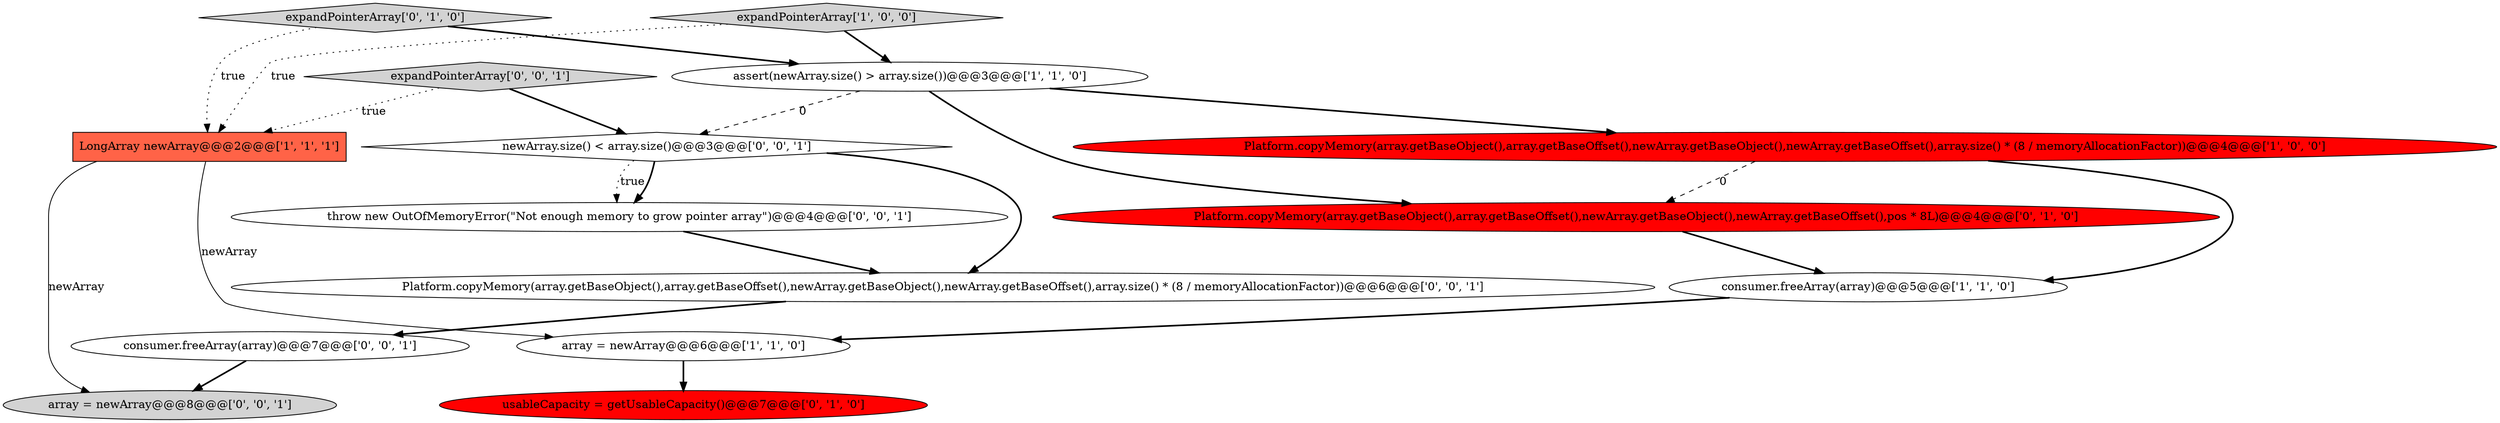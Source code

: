 digraph {
14 [style = filled, label = "array = newArray@@@8@@@['0', '0', '1']", fillcolor = lightgray, shape = ellipse image = "AAA0AAABBB3BBB"];
9 [style = filled, label = "newArray.size() < array.size()@@@3@@@['0', '0', '1']", fillcolor = white, shape = diamond image = "AAA0AAABBB3BBB"];
2 [style = filled, label = "array = newArray@@@6@@@['1', '1', '0']", fillcolor = white, shape = ellipse image = "AAA0AAABBB1BBB"];
13 [style = filled, label = "Platform.copyMemory(array.getBaseObject(),array.getBaseOffset(),newArray.getBaseObject(),newArray.getBaseOffset(),array.size() * (8 / memoryAllocationFactor))@@@6@@@['0', '0', '1']", fillcolor = white, shape = ellipse image = "AAA0AAABBB3BBB"];
0 [style = filled, label = "consumer.freeArray(array)@@@5@@@['1', '1', '0']", fillcolor = white, shape = ellipse image = "AAA0AAABBB1BBB"];
5 [style = filled, label = "assert(newArray.size() > array.size())@@@3@@@['1', '1', '0']", fillcolor = white, shape = ellipse image = "AAA0AAABBB1BBB"];
6 [style = filled, label = "Platform.copyMemory(array.getBaseObject(),array.getBaseOffset(),newArray.getBaseObject(),newArray.getBaseOffset(),pos * 8L)@@@4@@@['0', '1', '0']", fillcolor = red, shape = ellipse image = "AAA1AAABBB2BBB"];
12 [style = filled, label = "throw new OutOfMemoryError(\"Not enough memory to grow pointer array\")@@@4@@@['0', '0', '1']", fillcolor = white, shape = ellipse image = "AAA0AAABBB3BBB"];
8 [style = filled, label = "usableCapacity = getUsableCapacity()@@@7@@@['0', '1', '0']", fillcolor = red, shape = ellipse image = "AAA1AAABBB2BBB"];
11 [style = filled, label = "expandPointerArray['0', '0', '1']", fillcolor = lightgray, shape = diamond image = "AAA0AAABBB3BBB"];
10 [style = filled, label = "consumer.freeArray(array)@@@7@@@['0', '0', '1']", fillcolor = white, shape = ellipse image = "AAA0AAABBB3BBB"];
1 [style = filled, label = "expandPointerArray['1', '0', '0']", fillcolor = lightgray, shape = diamond image = "AAA0AAABBB1BBB"];
7 [style = filled, label = "expandPointerArray['0', '1', '0']", fillcolor = lightgray, shape = diamond image = "AAA0AAABBB2BBB"];
4 [style = filled, label = "Platform.copyMemory(array.getBaseObject(),array.getBaseOffset(),newArray.getBaseObject(),newArray.getBaseOffset(),array.size() * (8 / memoryAllocationFactor))@@@4@@@['1', '0', '0']", fillcolor = red, shape = ellipse image = "AAA1AAABBB1BBB"];
3 [style = filled, label = "LongArray newArray@@@2@@@['1', '1', '1']", fillcolor = tomato, shape = box image = "AAA0AAABBB1BBB"];
1->5 [style = bold, label=""];
13->10 [style = bold, label=""];
9->12 [style = dotted, label="true"];
10->14 [style = bold, label=""];
0->2 [style = bold, label=""];
5->9 [style = dashed, label="0"];
6->0 [style = bold, label=""];
3->2 [style = solid, label="newArray"];
4->6 [style = dashed, label="0"];
11->9 [style = bold, label=""];
4->0 [style = bold, label=""];
1->3 [style = dotted, label="true"];
12->13 [style = bold, label=""];
7->5 [style = bold, label=""];
3->14 [style = solid, label="newArray"];
5->6 [style = bold, label=""];
7->3 [style = dotted, label="true"];
5->4 [style = bold, label=""];
9->12 [style = bold, label=""];
11->3 [style = dotted, label="true"];
2->8 [style = bold, label=""];
9->13 [style = bold, label=""];
}
